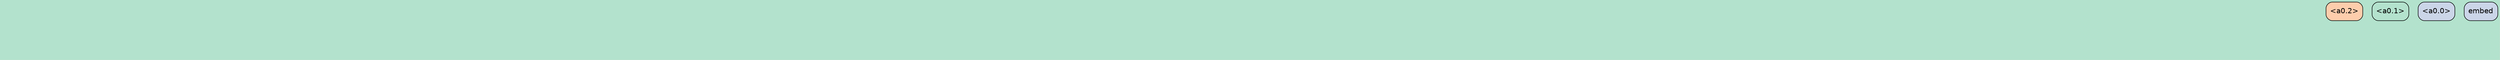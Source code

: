 strict digraph "" {
	graph [bgcolor=transparent,
		layout=dot,
		overlap=false,
		splines=true
	];
	"<m5>"	[color=black,
		fillcolor="#fff2ae",
		fontname=Helvetica,
		shape=box,
		style="filled, rounded"];
	"<resid_post>"	[color=black,
		fillcolor="#fff2ae",
		fontname=Helvetica,
		shape=box,
		style="filled, rounded"];
	"<m5>" -> "<resid_post>"	[color="#fff2ae",
		penwidth=20504117248.0];
	"<a5.7>"	[color=black,
		fillcolor="#cccccc",
		fontname=Helvetica,
		shape=box,
		style="filled, rounded"];
	"<a5.7>" -> "<resid_post>"	[color="#cccccc",
		penwidth=212598784.0];
	"<a5.6>"	[color=black,
		fillcolor="#cbd5e8",
		fontname=Helvetica,
		shape=box,
		style="filled, rounded"];
	"<a5.6>" -> "<resid_post>"	[color="#cbd5e8",
		penwidth=3047424.0];
	"<a5.5>"	[color=black,
		fillcolor="#e6f5c9",
		fontname=Helvetica,
		shape=box,
		style="filled, rounded"];
	"<a5.5>" -> "<resid_post>"	[color="#e6f5c9",
		penwidth=198377472.0];
	"<a5.4>"	[color=black,
		fillcolor="#cccccc",
		fontname=Helvetica,
		shape=box,
		style="filled, rounded"];
	"<a5.4>" -> "<resid_post>"	[color="#cccccc",
		penwidth=3014656.0];
	"<a5.3>"	[color=black,
		fillcolor="#b3e2cd",
		fontname=Helvetica,
		shape=box,
		style="filled, rounded"];
	"<a5.3>" -> "<resid_post>"	[color="#b3e2cd",
		penwidth=3440640.0];
	"<a5.2>"	[color=black,
		fillcolor="#cccccc",
		fontname=Helvetica,
		shape=box,
		style="filled, rounded"];
	"<a5.2>" -> "<resid_post>"	[color="#cccccc",
		penwidth=33193984.0];
	"<a5.1>"	[color=black,
		fillcolor="#cbd5e8",
		fontname=Helvetica,
		shape=box,
		style="filled, rounded"];
	"<a5.1>" -> "<resid_post>"	[color="#cbd5e8",
		penwidth=167510016.0];
	"<a5.0>"	[color=black,
		fillcolor="#f4cae4",
		fontname=Helvetica,
		shape=box,
		style="filled, rounded"];
	"<a5.0>" -> "<resid_post>"	[color="#f4cae4",
		penwidth=40763392.0];
	"<m4>"	[color=black,
		fillcolor="#e6f5c9",
		fontname=Helvetica,
		shape=box,
		style="filled, rounded"];
	"<m4>" -> "<resid_post>"	[color="#e6f5c9",
		penwidth=14112849920.0];
	"<a4.7>"	[color=black,
		fillcolor="#e6f5c9",
		fontname=Helvetica,
		shape=box,
		style="filled, rounded"];
	"<a4.7>" -> "<resid_post>"	[color="#e6f5c9",
		penwidth=6619136.0];
	"<a4.6>"	[color=black,
		fillcolor="#f4cae4",
		fontname=Helvetica,
		shape=box,
		style="filled, rounded"];
	"<a4.6>" -> "<resid_post>"	[color="#f4cae4",
		penwidth=1671168.0];
	"<a4.5>"	[color=black,
		fillcolor="#cbd5e8",
		fontname=Helvetica,
		shape=box,
		style="filled, rounded"];
	"<a4.5>" -> "<resid_post>"	[color="#cbd5e8",
		penwidth=80904192.0];
	"<a4.4>"	[color=black,
		fillcolor="#f1e2cc",
		fontname=Helvetica,
		shape=box,
		style="filled, rounded"];
	"<a4.4>" -> "<resid_post>"	[color="#f1e2cc",
		penwidth=3932160.0];
	"<a4.3>"	[color=black,
		fillcolor="#cbd5e8",
		fontname=Helvetica,
		shape=box,
		style="filled, rounded"];
	"<a4.3>" -> "<resid_post>"	[color="#cbd5e8",
		penwidth=11403264.0];
	"<a4.2>"	[color=black,
		fillcolor="#fff2ae",
		fontname=Helvetica,
		shape=box,
		style="filled, rounded"];
	"<a4.2>" -> "<resid_post>"	[color="#fff2ae",
		penwidth=8912896.0];
	"<a4.1>"	[color=black,
		fillcolor="#cccccc",
		fontname=Helvetica,
		shape=box,
		style="filled, rounded"];
	"<a4.1>" -> "<resid_post>"	[color="#cccccc",
		penwidth=15761408.0];
	"<a4.0>"	[color=black,
		fillcolor="#f4cae4",
		fontname=Helvetica,
		shape=box,
		style="filled, rounded"];
	"<a4.0>" -> "<resid_post>"	[color="#f4cae4",
		penwidth=29327360.0];
	"<m3>"	[color=black,
		fillcolor="#cbd5e8",
		fontname=Helvetica,
		shape=box,
		style="filled, rounded"];
	"<m3>" -> "<resid_post>"	[color="#cbd5e8",
		penwidth=4082368512.0];
	"<a3.7>"	[color=black,
		fillcolor="#e6f5c9",
		fontname=Helvetica,
		shape=box,
		style="filled, rounded"];
	"<a3.7>" -> "<resid_post>"	[color="#e6f5c9",
		penwidth=66519040.0];
	"<a3.6>"	[color=black,
		fillcolor="#f4cae4",
		fontname=Helvetica,
		shape=box,
		style="filled, rounded"];
	"<a3.6>" -> "<resid_post>"	[color="#f4cae4",
		penwidth=57344000.0];
	"<a3.5>"	[color=black,
		fillcolor="#b3e2cd",
		fontname=Helvetica,
		shape=box,
		style="filled, rounded"];
	"<a3.5>" -> "<resid_post>"	[color="#b3e2cd",
		penwidth=59736064.0];
	"<a3.4>"	[color=black,
		fillcolor="#e6f5c9",
		fontname=Helvetica,
		shape=box,
		style="filled, rounded"];
	"<a3.4>" -> "<resid_post>"	[color="#e6f5c9",
		penwidth=453607424.0];
	"<a3.3>"	[color=black,
		fillcolor="#fdcdac",
		fontname=Helvetica,
		shape=box,
		style="filled, rounded"];
	"<a3.3>" -> "<resid_post>"	[color="#fdcdac",
		penwidth=372506624.0];
	"<a3.2>"	[color=black,
		fillcolor="#f1e2cc",
		fontname=Helvetica,
		shape=box,
		style="filled, rounded"];
	"<a3.2>" -> "<resid_post>"	[color="#f1e2cc",
		penwidth=1144619008.0];
	"<a3.1>"	[color=black,
		fillcolor="#cbd5e8",
		fontname=Helvetica,
		shape=box,
		style="filled, rounded"];
	"<a3.1>" -> "<resid_post>"	[color="#cbd5e8",
		penwidth=204341248.0];
	"<a3.0>"	[color=black,
		fillcolor="#f1e2cc",
		fontname=Helvetica,
		shape=box,
		style="filled, rounded"];
	"<a3.0>" -> "<resid_post>"	[color="#f1e2cc",
		penwidth=26247168.0];
	"<m2>"	[color=black,
		fillcolor="#cbd5e8",
		fontname=Helvetica,
		shape=box,
		style="filled, rounded"];
	"<m2>" -> "<resid_post>"	[color="#cbd5e8",
		penwidth=3584294912.0];
	"<a2.7>"	[color=black,
		fillcolor="#fff2ae",
		fontname=Helvetica,
		shape=box,
		style="filled, rounded"];
	"<a2.7>" -> "<resid_post>"	[color="#fff2ae",
		penwidth=238288896.0];
	"<a2.6>"	[color=black,
		fillcolor="#b3e2cd",
		fontname=Helvetica,
		shape=box,
		style="filled, rounded"];
	"<a2.6>" -> "<resid_post>"	[color="#b3e2cd",
		penwidth=142606336.0];
	"<a2.5>"	[color=black,
		fillcolor="#e6f5c9",
		fontname=Helvetica,
		shape=box,
		style="filled, rounded"];
	"<a2.5>" -> "<resid_post>"	[color="#e6f5c9",
		penwidth=852754432.0];
	"<a2.4>"	[color=black,
		fillcolor="#e6f5c9",
		fontname=Helvetica,
		shape=box,
		style="filled, rounded"];
	"<a2.4>" -> "<resid_post>"	[color="#e6f5c9",
		penwidth=98172928.0];
	"<a2.3>"	[color=black,
		fillcolor="#f4cae4",
		fontname=Helvetica,
		shape=box,
		style="filled, rounded"];
	"<a2.3>" -> "<resid_post>"	[color="#f4cae4",
		penwidth=120324096.0];
	"<a2.2>"	[color=black,
		fillcolor="#cbd5e8",
		fontname=Helvetica,
		shape=box,
		style="filled, rounded"];
	"<a2.2>" -> "<resid_post>"	[color="#cbd5e8",
		penwidth=193822720.0];
	"<a2.1>"	[color=black,
		fillcolor="#fdcdac",
		fontname=Helvetica,
		shape=box,
		style="filled, rounded"];
	"<a2.1>" -> "<resid_post>"	[color="#fdcdac",
		penwidth=542081024.0];
	"<a2.0>"	[color=black,
		fillcolor="#f1e2cc",
		fontname=Helvetica,
		shape=box,
		style="filled, rounded"];
	"<a2.0>" -> "<resid_post>"	[color="#f1e2cc",
		penwidth=365854720.0];
	"<m1>"	[color=black,
		fillcolor="#e6f5c9",
		fontname=Helvetica,
		shape=box,
		style="filled, rounded"];
	"<m1>" -> "<resid_post>"	[color="#e6f5c9",
		penwidth=1447034880.0];
	"<a1.7>"	[color=black,
		fillcolor="#fff2ae",
		fontname=Helvetica,
		shape=box,
		style="filled, rounded"];
	"<a1.7>" -> "<resid_post>"	[color="#fff2ae",
		penwidth=42795008.0];
	"<a1.6>"	[color=black,
		fillcolor="#fff2ae",
		fontname=Helvetica,
		shape=box,
		style="filled, rounded"];
	"<a1.6>" -> "<resid_post>"	[color="#fff2ae",
		penwidth=596836352.0];
	"<a1.5>"	[color=black,
		fillcolor="#f4cae4",
		fontname=Helvetica,
		shape=box,
		style="filled, rounded"];
	"<a1.5>" -> "<resid_post>"	[color="#f4cae4",
		penwidth=78381056.0];
	"<a1.4>"	[color=black,
		fillcolor="#fff2ae",
		fontname=Helvetica,
		shape=box,
		style="filled, rounded"];
	"<a1.4>" -> "<resid_post>"	[color="#fff2ae",
		penwidth=991035392.0];
	"<a1.3>"	[color=black,
		fillcolor="#b3e2cd",
		fontname=Helvetica,
		shape=box,
		style="filled, rounded"];
	"<a1.3>" -> "<resid_post>"	[color="#b3e2cd",
		penwidth=467992576.0];
	"<a1.2>"	[color=black,
		fillcolor="#cccccc",
		fontname=Helvetica,
		shape=box,
		style="filled, rounded"];
	"<a1.2>" -> "<resid_post>"	[color="#cccccc",
		penwidth=320143360.0];
	"<a1.1>"	[color=black,
		fillcolor="#cbd5e8",
		fontname=Helvetica,
		shape=box,
		style="filled, rounded"];
	"<a1.1>" -> "<resid_post>"	[color="#cbd5e8",
		penwidth=111837184.0];
	"<a1.0>"	[color=black,
		fillcolor="#cbd5e8",
		fontname=Helvetica,
		shape=box,
		style="filled, rounded"];
	"<a1.0>" -> "<resid_post>"	[color="#cbd5e8",
		penwidth=34832384.0];
	"<m0>"	[color=black,
		fillcolor="#e6f5c9",
		fontname=Helvetica,
		shape=box,
		style="filled, rounded"];
	"<m0>" -> "<resid_post>"	[color="#e6f5c9",
		penwidth=5718736896.0];
	"<a0.7>"	[color=black,
		fillcolor="#cbd5e8",
		fontname=Helvetica,
		shape=box,
		style="filled, rounded"];
	"<a0.7>" -> "<resid_post>"	[color="#cbd5e8",
		penwidth=248610816.0];
	"<a0.6>"	[color=black,
		fillcolor="#f1e2cc",
		fontname=Helvetica,
		shape=box,
		style="filled, rounded"];
	"<a0.6>" -> "<resid_post>"	[color="#f1e2cc",
		penwidth=1330151424.0];
	"<a0.5>"	[color=black,
		fillcolor="#fdcdac",
		fontname=Helvetica,
		shape=box,
		style="filled, rounded"];
	"<a0.5>" -> "<resid_post>"	[color="#fdcdac",
		penwidth=731807744.0];
	"<a0.4>"	[color=black,
		fillcolor="#f1e2cc",
		fontname=Helvetica,
		shape=box,
		style="filled, rounded"];
	"<a0.4>" -> "<resid_post>"	[color="#f1e2cc",
		penwidth=361365504.0];
	"<a0.3>"	[color=black,
		fillcolor="#b3e2cd",
		fontname=Helvetica,
		shape=box,
		style="filled, rounded"];
	"<a0.3>" -> "<resid_post>"	[color="#b3e2cd",
		penwidth=696057856.0];
	"<a0.2>"	[color=black,
		fillcolor="#fdcdac",
		fontname=Helvetica,
		shape=box,
		style="filled, rounded"];
	"<a0.2>" -> "<resid_post>"	[color="#fdcdac",
		penwidth=170262528.0];
	"<a0.1>"	[color=black,
		fillcolor="#b3e2cd",
		fontname=Helvetica,
		shape=box,
		style="filled, rounded"];
	"<a0.1>" -> "<resid_post>"	[color="#b3e2cd",
		penwidth=409206784.0];
	"<a0.0>"	[color=black,
		fillcolor="#cbd5e8",
		fontname=Helvetica,
		shape=box,
		style="filled, rounded"];
	"<a0.0>" -> "<resid_post>"	[color="#cbd5e8",
		penwidth=943259648.0];
	embed	[color=black,
		fillcolor="#cbd5e8",
		fontname=Helvetica,
		shape=box,
		style="filled, rounded"];
	embed -> "<resid_post>"	[color="#cbd5e8",
		penwidth=21823488.0];
}
